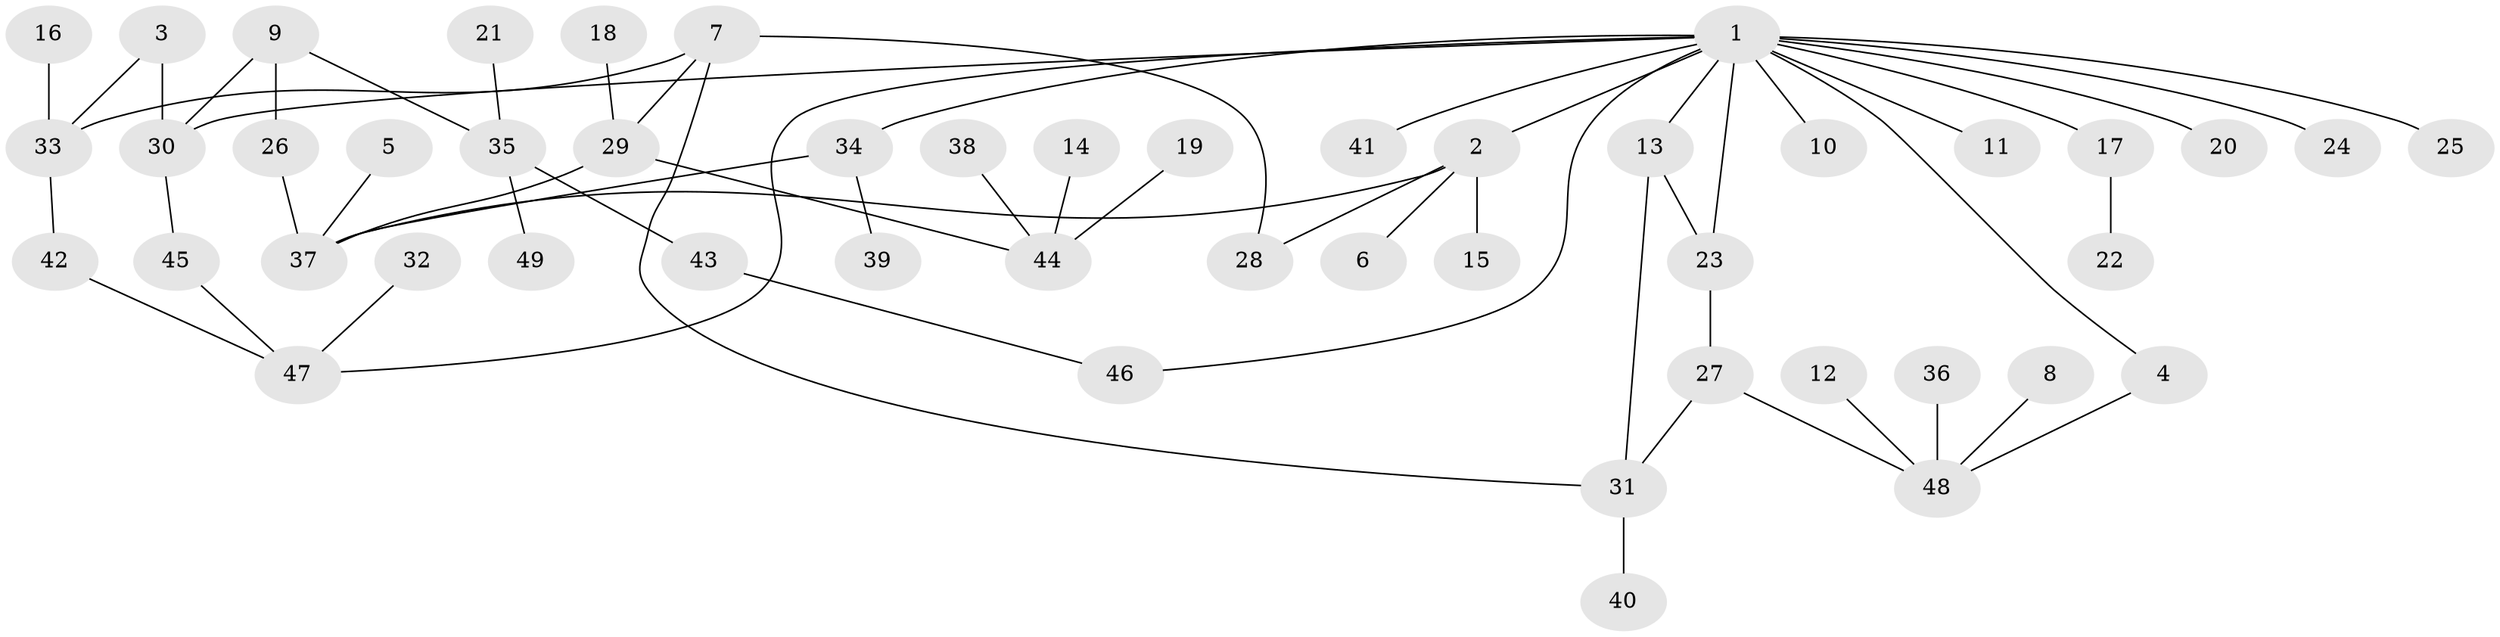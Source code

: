 // original degree distribution, {8: 0.01020408163265306, 6: 0.05102040816326531, 3: 0.14285714285714285, 5: 0.030612244897959183, 2: 0.2857142857142857, 4: 0.061224489795918366, 1: 0.41836734693877553}
// Generated by graph-tools (version 1.1) at 2025/25/03/09/25 03:25:33]
// undirected, 49 vertices, 59 edges
graph export_dot {
graph [start="1"]
  node [color=gray90,style=filled];
  1;
  2;
  3;
  4;
  5;
  6;
  7;
  8;
  9;
  10;
  11;
  12;
  13;
  14;
  15;
  16;
  17;
  18;
  19;
  20;
  21;
  22;
  23;
  24;
  25;
  26;
  27;
  28;
  29;
  30;
  31;
  32;
  33;
  34;
  35;
  36;
  37;
  38;
  39;
  40;
  41;
  42;
  43;
  44;
  45;
  46;
  47;
  48;
  49;
  1 -- 2 [weight=1.0];
  1 -- 4 [weight=1.0];
  1 -- 10 [weight=1.0];
  1 -- 11 [weight=1.0];
  1 -- 13 [weight=1.0];
  1 -- 17 [weight=1.0];
  1 -- 20 [weight=1.0];
  1 -- 23 [weight=1.0];
  1 -- 24 [weight=1.0];
  1 -- 25 [weight=1.0];
  1 -- 30 [weight=1.0];
  1 -- 34 [weight=1.0];
  1 -- 41 [weight=1.0];
  1 -- 46 [weight=1.0];
  1 -- 47 [weight=1.0];
  2 -- 6 [weight=1.0];
  2 -- 15 [weight=1.0];
  2 -- 28 [weight=1.0];
  2 -- 37 [weight=1.0];
  3 -- 30 [weight=1.0];
  3 -- 33 [weight=1.0];
  4 -- 48 [weight=1.0];
  5 -- 37 [weight=1.0];
  7 -- 28 [weight=1.0];
  7 -- 29 [weight=1.0];
  7 -- 31 [weight=1.0];
  7 -- 33 [weight=1.0];
  8 -- 48 [weight=1.0];
  9 -- 26 [weight=1.0];
  9 -- 30 [weight=1.0];
  9 -- 35 [weight=1.0];
  12 -- 48 [weight=1.0];
  13 -- 23 [weight=1.0];
  13 -- 31 [weight=1.0];
  14 -- 44 [weight=1.0];
  16 -- 33 [weight=1.0];
  17 -- 22 [weight=1.0];
  18 -- 29 [weight=1.0];
  19 -- 44 [weight=1.0];
  21 -- 35 [weight=1.0];
  23 -- 27 [weight=1.0];
  26 -- 37 [weight=1.0];
  27 -- 31 [weight=1.0];
  27 -- 48 [weight=1.0];
  29 -- 37 [weight=1.0];
  29 -- 44 [weight=1.0];
  30 -- 45 [weight=1.0];
  31 -- 40 [weight=1.0];
  32 -- 47 [weight=1.0];
  33 -- 42 [weight=1.0];
  34 -- 37 [weight=1.0];
  34 -- 39 [weight=1.0];
  35 -- 43 [weight=1.0];
  35 -- 49 [weight=1.0];
  36 -- 48 [weight=1.0];
  38 -- 44 [weight=1.0];
  42 -- 47 [weight=1.0];
  43 -- 46 [weight=1.0];
  45 -- 47 [weight=1.0];
}

